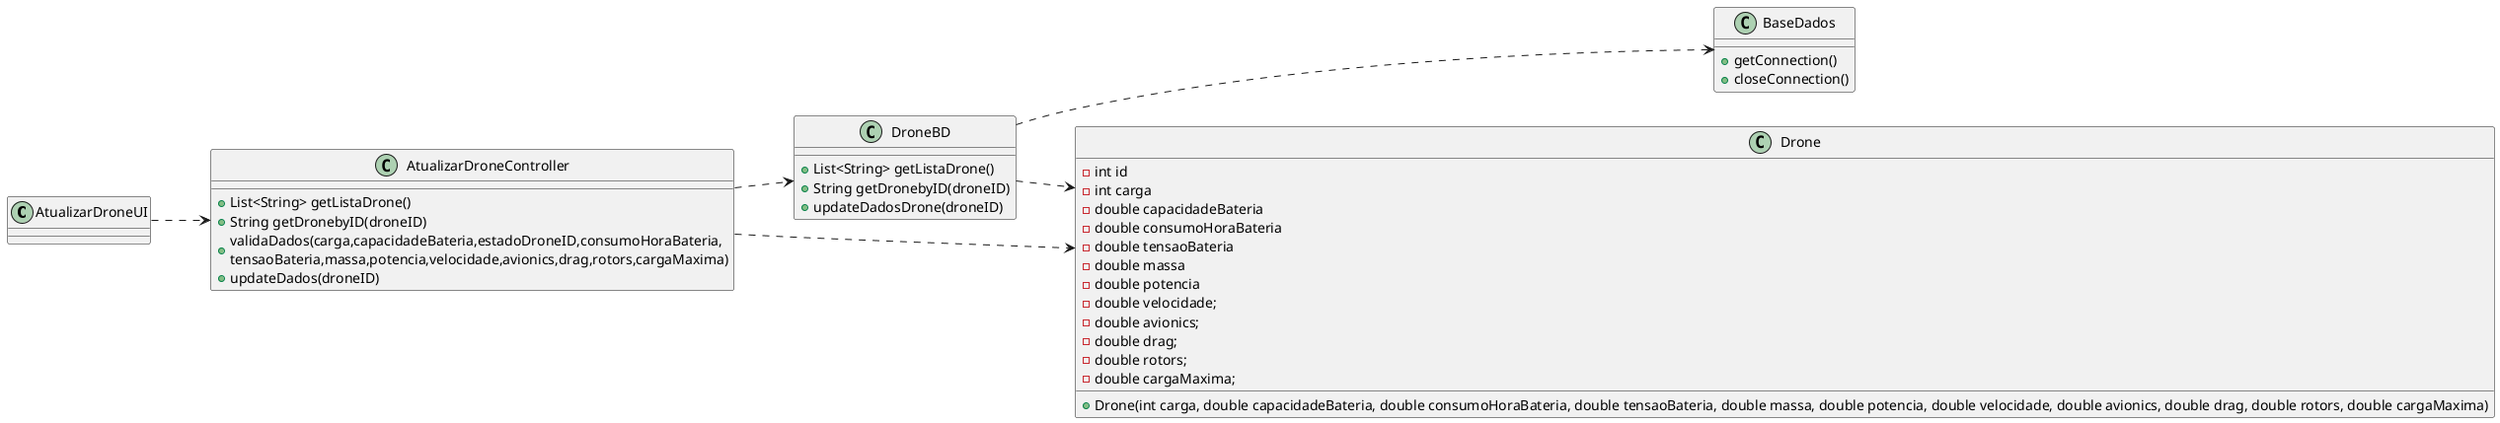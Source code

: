@startuml

left to right direction

class AtualizarDroneUI{
}

class AtualizarDroneController{
+List<String> getListaDrone()
+String getDronebyID(droneID)
+validaDados(carga,capacidadeBateria,estadoDroneID,consumoHoraBateria,\ntensaoBateria,massa,potencia,velocidade,avionics,drag,rotors,cargaMaxima)
+updateDados(droneID)
}

class DroneBD{
+List<String> getListaDrone()
+String getDronebyID(droneID)
+updateDadosDrone(droneID)
}

class BaseDados{
+getConnection()
+closeConnection()
}

class Drone{
-int id
-int carga
-double capacidadeBateria
-double consumoHoraBateria
-double tensaoBateria
-double massa
-double potencia
-double velocidade;
-double avionics;
-double drag;
-double rotors;
-double cargaMaxima;

+Drone(int carga, double capacidadeBateria, double consumoHoraBateria, double tensaoBateria, double massa, double potencia, double velocidade, double avionics, double drag, double rotors, double cargaMaxima)
}

AtualizarDroneUI ..> AtualizarDroneController
AtualizarDroneController ..> DroneBD
AtualizarDroneController ..> Drone
DroneBD ..> BaseDados
DroneBD ..> Drone

@enduml